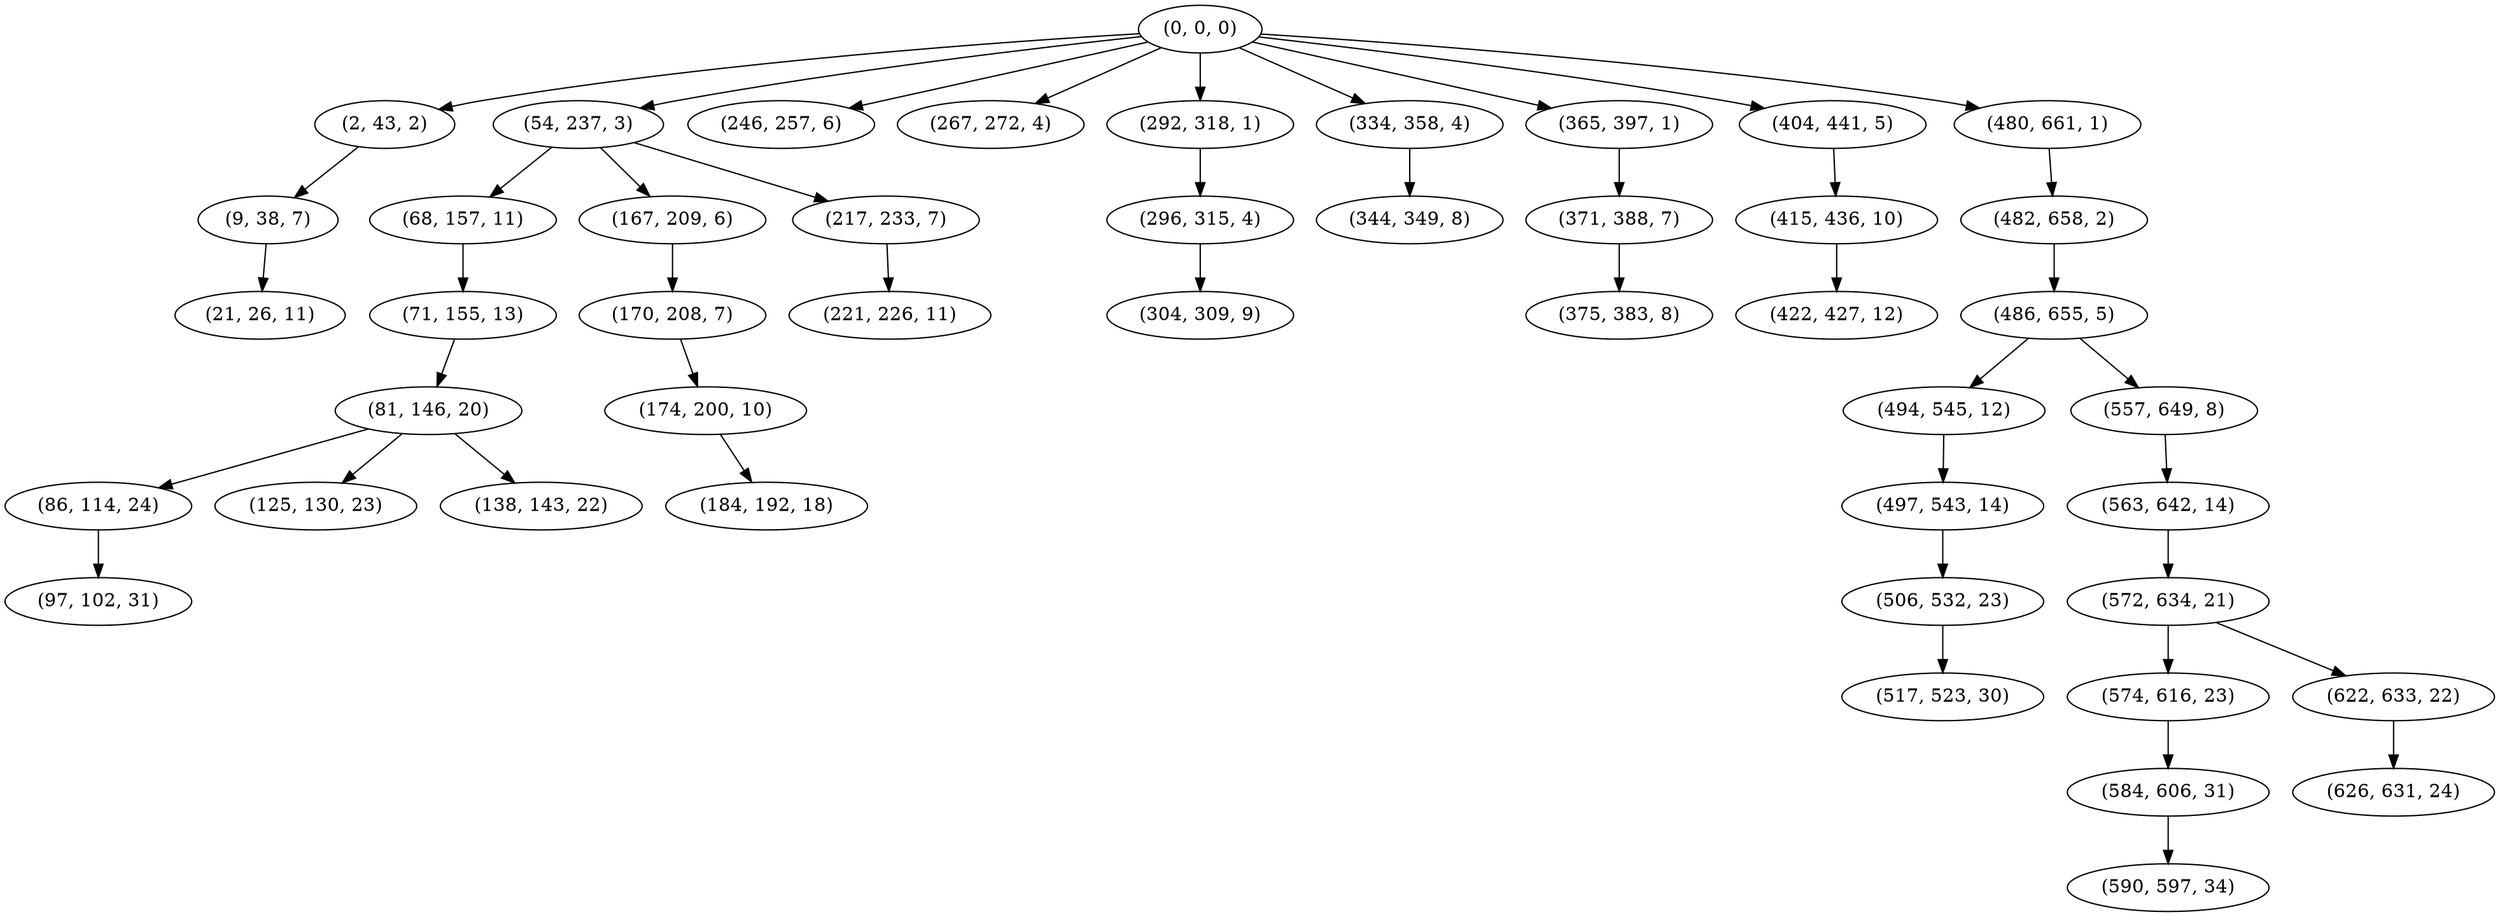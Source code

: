 digraph tree {
    "(0, 0, 0)";
    "(2, 43, 2)";
    "(9, 38, 7)";
    "(21, 26, 11)";
    "(54, 237, 3)";
    "(68, 157, 11)";
    "(71, 155, 13)";
    "(81, 146, 20)";
    "(86, 114, 24)";
    "(97, 102, 31)";
    "(125, 130, 23)";
    "(138, 143, 22)";
    "(167, 209, 6)";
    "(170, 208, 7)";
    "(174, 200, 10)";
    "(184, 192, 18)";
    "(217, 233, 7)";
    "(221, 226, 11)";
    "(246, 257, 6)";
    "(267, 272, 4)";
    "(292, 318, 1)";
    "(296, 315, 4)";
    "(304, 309, 9)";
    "(334, 358, 4)";
    "(344, 349, 8)";
    "(365, 397, 1)";
    "(371, 388, 7)";
    "(375, 383, 8)";
    "(404, 441, 5)";
    "(415, 436, 10)";
    "(422, 427, 12)";
    "(480, 661, 1)";
    "(482, 658, 2)";
    "(486, 655, 5)";
    "(494, 545, 12)";
    "(497, 543, 14)";
    "(506, 532, 23)";
    "(517, 523, 30)";
    "(557, 649, 8)";
    "(563, 642, 14)";
    "(572, 634, 21)";
    "(574, 616, 23)";
    "(584, 606, 31)";
    "(590, 597, 34)";
    "(622, 633, 22)";
    "(626, 631, 24)";
    "(0, 0, 0)" -> "(2, 43, 2)";
    "(0, 0, 0)" -> "(54, 237, 3)";
    "(0, 0, 0)" -> "(246, 257, 6)";
    "(0, 0, 0)" -> "(267, 272, 4)";
    "(0, 0, 0)" -> "(292, 318, 1)";
    "(0, 0, 0)" -> "(334, 358, 4)";
    "(0, 0, 0)" -> "(365, 397, 1)";
    "(0, 0, 0)" -> "(404, 441, 5)";
    "(0, 0, 0)" -> "(480, 661, 1)";
    "(2, 43, 2)" -> "(9, 38, 7)";
    "(9, 38, 7)" -> "(21, 26, 11)";
    "(54, 237, 3)" -> "(68, 157, 11)";
    "(54, 237, 3)" -> "(167, 209, 6)";
    "(54, 237, 3)" -> "(217, 233, 7)";
    "(68, 157, 11)" -> "(71, 155, 13)";
    "(71, 155, 13)" -> "(81, 146, 20)";
    "(81, 146, 20)" -> "(86, 114, 24)";
    "(81, 146, 20)" -> "(125, 130, 23)";
    "(81, 146, 20)" -> "(138, 143, 22)";
    "(86, 114, 24)" -> "(97, 102, 31)";
    "(167, 209, 6)" -> "(170, 208, 7)";
    "(170, 208, 7)" -> "(174, 200, 10)";
    "(174, 200, 10)" -> "(184, 192, 18)";
    "(217, 233, 7)" -> "(221, 226, 11)";
    "(292, 318, 1)" -> "(296, 315, 4)";
    "(296, 315, 4)" -> "(304, 309, 9)";
    "(334, 358, 4)" -> "(344, 349, 8)";
    "(365, 397, 1)" -> "(371, 388, 7)";
    "(371, 388, 7)" -> "(375, 383, 8)";
    "(404, 441, 5)" -> "(415, 436, 10)";
    "(415, 436, 10)" -> "(422, 427, 12)";
    "(480, 661, 1)" -> "(482, 658, 2)";
    "(482, 658, 2)" -> "(486, 655, 5)";
    "(486, 655, 5)" -> "(494, 545, 12)";
    "(486, 655, 5)" -> "(557, 649, 8)";
    "(494, 545, 12)" -> "(497, 543, 14)";
    "(497, 543, 14)" -> "(506, 532, 23)";
    "(506, 532, 23)" -> "(517, 523, 30)";
    "(557, 649, 8)" -> "(563, 642, 14)";
    "(563, 642, 14)" -> "(572, 634, 21)";
    "(572, 634, 21)" -> "(574, 616, 23)";
    "(572, 634, 21)" -> "(622, 633, 22)";
    "(574, 616, 23)" -> "(584, 606, 31)";
    "(584, 606, 31)" -> "(590, 597, 34)";
    "(622, 633, 22)" -> "(626, 631, 24)";
}
